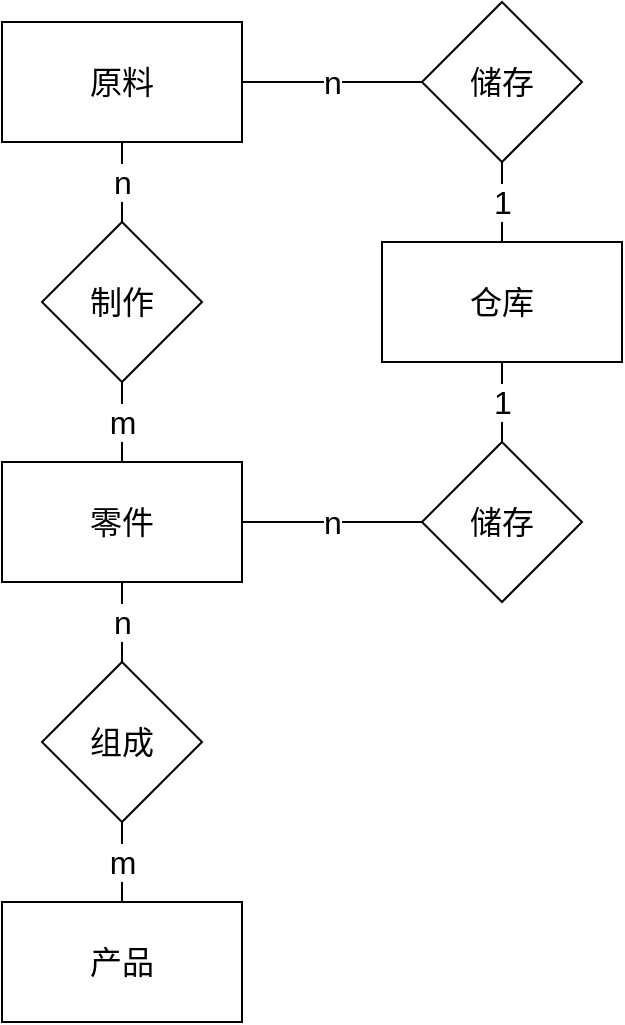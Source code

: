 <mxfile version="20.6.0" type="github">
  <diagram id="R2lEEEUBdFMjLlhIrx00" name="Page-1">
    <mxGraphModel dx="637" dy="2133" grid="1" gridSize="10" guides="1" tooltips="1" connect="1" arrows="1" fold="1" page="1" pageScale="1" pageWidth="850" pageHeight="1100" math="0" shadow="0" extFonts="Permanent Marker^https://fonts.googleapis.com/css?family=Permanent+Marker">
      <root>
        <mxCell id="0" />
        <mxCell id="1" parent="0" />
        <mxCell id="hYE9MHwDwPHtYNjaXOp4-4" value="产品" style="rounded=0;whiteSpace=wrap;html=1;fontSize=16;" vertex="1" parent="1">
          <mxGeometry x="260" y="400" width="120" height="60" as="geometry" />
        </mxCell>
        <mxCell id="hYE9MHwDwPHtYNjaXOp4-8" value="n" style="edgeStyle=none;rounded=0;orthogonalLoop=1;jettySize=auto;html=1;exitX=0.5;exitY=1;exitDx=0;exitDy=0;entryX=0.5;entryY=0;entryDx=0;entryDy=0;fontSize=16;endArrow=none;endFill=0;" edge="1" parent="1" source="hYE9MHwDwPHtYNjaXOp4-6" target="hYE9MHwDwPHtYNjaXOp4-7">
          <mxGeometry relative="1" as="geometry" />
        </mxCell>
        <mxCell id="hYE9MHwDwPHtYNjaXOp4-6" value="零件" style="rounded=0;whiteSpace=wrap;html=1;fontSize=16;" vertex="1" parent="1">
          <mxGeometry x="260" y="180" width="120" height="60" as="geometry" />
        </mxCell>
        <mxCell id="hYE9MHwDwPHtYNjaXOp4-9" value="m" style="edgeStyle=none;rounded=0;orthogonalLoop=1;jettySize=auto;html=1;exitX=0.5;exitY=1;exitDx=0;exitDy=0;entryX=0.5;entryY=0;entryDx=0;entryDy=0;fontSize=16;endArrow=none;endFill=0;" edge="1" parent="1" source="hYE9MHwDwPHtYNjaXOp4-7" target="hYE9MHwDwPHtYNjaXOp4-4">
          <mxGeometry relative="1" as="geometry" />
        </mxCell>
        <mxCell id="hYE9MHwDwPHtYNjaXOp4-7" value="组成" style="rhombus;whiteSpace=wrap;html=1;fontSize=16;" vertex="1" parent="1">
          <mxGeometry x="280" y="280" width="80" height="80" as="geometry" />
        </mxCell>
        <mxCell id="hYE9MHwDwPHtYNjaXOp4-12" value="n" style="edgeStyle=none;rounded=0;orthogonalLoop=1;jettySize=auto;html=1;exitX=0.5;exitY=1;exitDx=0;exitDy=0;entryX=0.5;entryY=0;entryDx=0;entryDy=0;fontSize=16;endArrow=none;endFill=0;" edge="1" parent="1" source="hYE9MHwDwPHtYNjaXOp4-10" target="hYE9MHwDwPHtYNjaXOp4-11">
          <mxGeometry relative="1" as="geometry" />
        </mxCell>
        <mxCell id="hYE9MHwDwPHtYNjaXOp4-10" value="原料" style="rounded=0;whiteSpace=wrap;html=1;fontSize=16;" vertex="1" parent="1">
          <mxGeometry x="260" y="-40" width="120" height="60" as="geometry" />
        </mxCell>
        <mxCell id="hYE9MHwDwPHtYNjaXOp4-13" value="m" style="edgeStyle=none;rounded=0;orthogonalLoop=1;jettySize=auto;html=1;exitX=0.5;exitY=1;exitDx=0;exitDy=0;entryX=0.5;entryY=0;entryDx=0;entryDy=0;fontSize=16;endArrow=none;endFill=0;" edge="1" parent="1" source="hYE9MHwDwPHtYNjaXOp4-11" target="hYE9MHwDwPHtYNjaXOp4-6">
          <mxGeometry relative="1" as="geometry" />
        </mxCell>
        <mxCell id="hYE9MHwDwPHtYNjaXOp4-11" value="制作" style="rhombus;whiteSpace=wrap;html=1;fontSize=16;" vertex="1" parent="1">
          <mxGeometry x="280" y="60" width="80" height="80" as="geometry" />
        </mxCell>
        <mxCell id="hYE9MHwDwPHtYNjaXOp4-17" value="1" style="edgeStyle=none;rounded=0;orthogonalLoop=1;jettySize=auto;html=1;exitX=0.5;exitY=1;exitDx=0;exitDy=0;entryX=0.5;entryY=0;entryDx=0;entryDy=0;fontSize=16;endArrow=none;endFill=0;" edge="1" parent="1" source="hYE9MHwDwPHtYNjaXOp4-14" target="hYE9MHwDwPHtYNjaXOp4-15">
          <mxGeometry relative="1" as="geometry" />
        </mxCell>
        <mxCell id="hYE9MHwDwPHtYNjaXOp4-14" value="仓库" style="rounded=0;whiteSpace=wrap;html=1;fontSize=16;" vertex="1" parent="1">
          <mxGeometry x="450" y="70" width="120" height="60" as="geometry" />
        </mxCell>
        <mxCell id="hYE9MHwDwPHtYNjaXOp4-18" value="n" style="edgeStyle=none;rounded=0;orthogonalLoop=1;jettySize=auto;html=1;exitX=0;exitY=0.5;exitDx=0;exitDy=0;entryX=1;entryY=0.5;entryDx=0;entryDy=0;fontSize=16;endArrow=none;endFill=0;" edge="1" parent="1" source="hYE9MHwDwPHtYNjaXOp4-15" target="hYE9MHwDwPHtYNjaXOp4-6">
          <mxGeometry relative="1" as="geometry" />
        </mxCell>
        <mxCell id="hYE9MHwDwPHtYNjaXOp4-15" value="储存" style="rhombus;whiteSpace=wrap;html=1;fontSize=16;" vertex="1" parent="1">
          <mxGeometry x="470" y="170" width="80" height="80" as="geometry" />
        </mxCell>
        <mxCell id="hYE9MHwDwPHtYNjaXOp4-20" value="n" style="edgeStyle=none;rounded=0;orthogonalLoop=1;jettySize=auto;html=1;exitX=0;exitY=0.5;exitDx=0;exitDy=0;entryX=1;entryY=0.5;entryDx=0;entryDy=0;fontSize=16;endArrow=none;endFill=0;" edge="1" parent="1" source="hYE9MHwDwPHtYNjaXOp4-19" target="hYE9MHwDwPHtYNjaXOp4-10">
          <mxGeometry relative="1" as="geometry" />
        </mxCell>
        <mxCell id="hYE9MHwDwPHtYNjaXOp4-21" value="1" style="edgeStyle=none;rounded=0;orthogonalLoop=1;jettySize=auto;html=1;exitX=0.5;exitY=1;exitDx=0;exitDy=0;entryX=0.5;entryY=0;entryDx=0;entryDy=0;fontSize=16;endArrow=none;endFill=0;" edge="1" parent="1" source="hYE9MHwDwPHtYNjaXOp4-19" target="hYE9MHwDwPHtYNjaXOp4-14">
          <mxGeometry relative="1" as="geometry" />
        </mxCell>
        <mxCell id="hYE9MHwDwPHtYNjaXOp4-19" value="储存" style="rhombus;whiteSpace=wrap;html=1;fontSize=16;" vertex="1" parent="1">
          <mxGeometry x="470" y="-50" width="80" height="80" as="geometry" />
        </mxCell>
      </root>
    </mxGraphModel>
  </diagram>
</mxfile>
